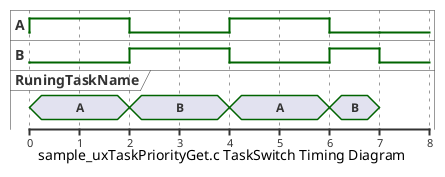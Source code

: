 @startuml
binary "A" as A
binary "B" as B
concise "RuningTaskName" as RuningTaskName

caption sample_uxTaskPriorityGet.c TaskSwitch Timing Diagram

scale 1 as 50 pixels

@0
B is low
A is high
RuningTaskName is A

@2
A is low
B is high
RuningTaskName is B

@4
B is low
A is high
RuningTaskName is A

@6
A is low
B is high
RuningTaskName is B

@7
B is {hidden}
A is {hidden}
RuningTaskName is {hidden}

@enduml

